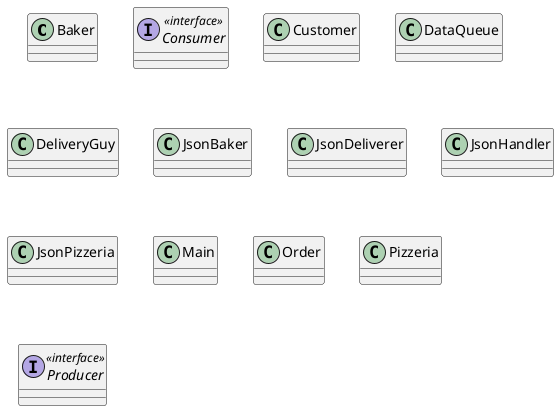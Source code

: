 @startuml
class Baker
interface Consumer <<interface>>
class Customer
class DataQueue
class DeliveryGuy
class JsonBaker
class JsonDeliverer
class JsonHandler
class JsonPizzeria
class Main
class Order
class Pizzeria
interface Producer <<interface>>
@enduml